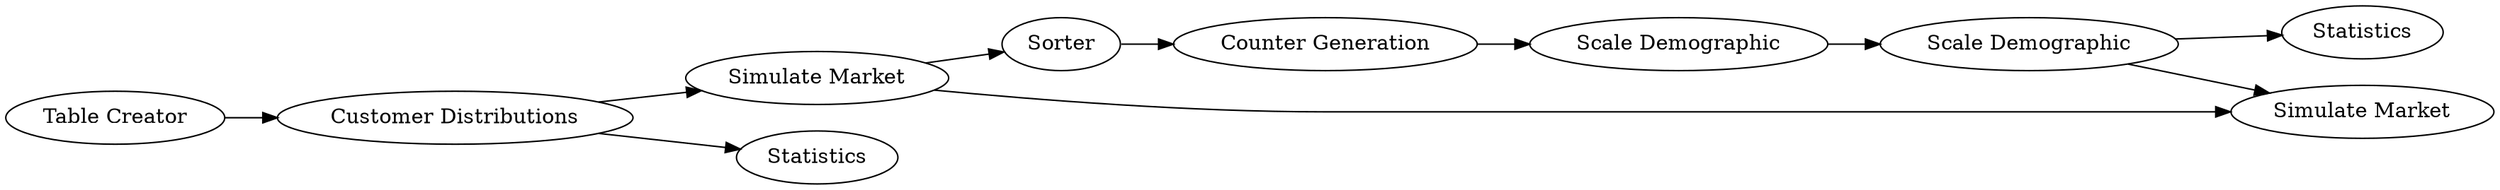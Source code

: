 digraph {
	"5410360023276346154_7" [label="Simulate Market"]
	"5410360023276346154_4" [label=Sorter]
	"5410360023276346154_14" [label=Statistics]
	"5410360023276346154_13" [label=Statistics]
	"5410360023276346154_8" [label="Simulate Market"]
	"5410360023276346154_1" [label="Table Creator"]
	"5410360023276346154_17" [label="Scale Demographic"]
	"5410360023276346154_2" [label="Customer Distributions"]
	"5410360023276346154_3" [label="Scale Demographic"]
	"5410360023276346154_5" [label="Counter Generation"]
	"5410360023276346154_2" -> "5410360023276346154_13"
	"5410360023276346154_4" -> "5410360023276346154_5"
	"5410360023276346154_7" -> "5410360023276346154_8"
	"5410360023276346154_17" -> "5410360023276346154_8"
	"5410360023276346154_2" -> "5410360023276346154_7"
	"5410360023276346154_7" -> "5410360023276346154_4"
	"5410360023276346154_5" -> "5410360023276346154_3"
	"5410360023276346154_17" -> "5410360023276346154_14"
	"5410360023276346154_1" -> "5410360023276346154_2"
	"5410360023276346154_3" -> "5410360023276346154_17"
	rankdir=LR
}
